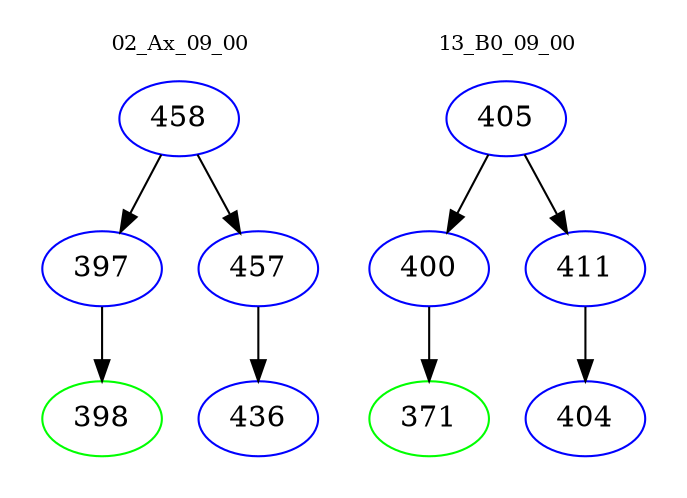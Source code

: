 digraph{
subgraph cluster_0 {
color = white
label = "02_Ax_09_00";
fontsize=10;
T0_458 [label="458", color="blue"]
T0_458 -> T0_397 [color="black"]
T0_397 [label="397", color="blue"]
T0_397 -> T0_398 [color="black"]
T0_398 [label="398", color="green"]
T0_458 -> T0_457 [color="black"]
T0_457 [label="457", color="blue"]
T0_457 -> T0_436 [color="black"]
T0_436 [label="436", color="blue"]
}
subgraph cluster_1 {
color = white
label = "13_B0_09_00";
fontsize=10;
T1_405 [label="405", color="blue"]
T1_405 -> T1_400 [color="black"]
T1_400 [label="400", color="blue"]
T1_400 -> T1_371 [color="black"]
T1_371 [label="371", color="green"]
T1_405 -> T1_411 [color="black"]
T1_411 [label="411", color="blue"]
T1_411 -> T1_404 [color="black"]
T1_404 [label="404", color="blue"]
}
}
